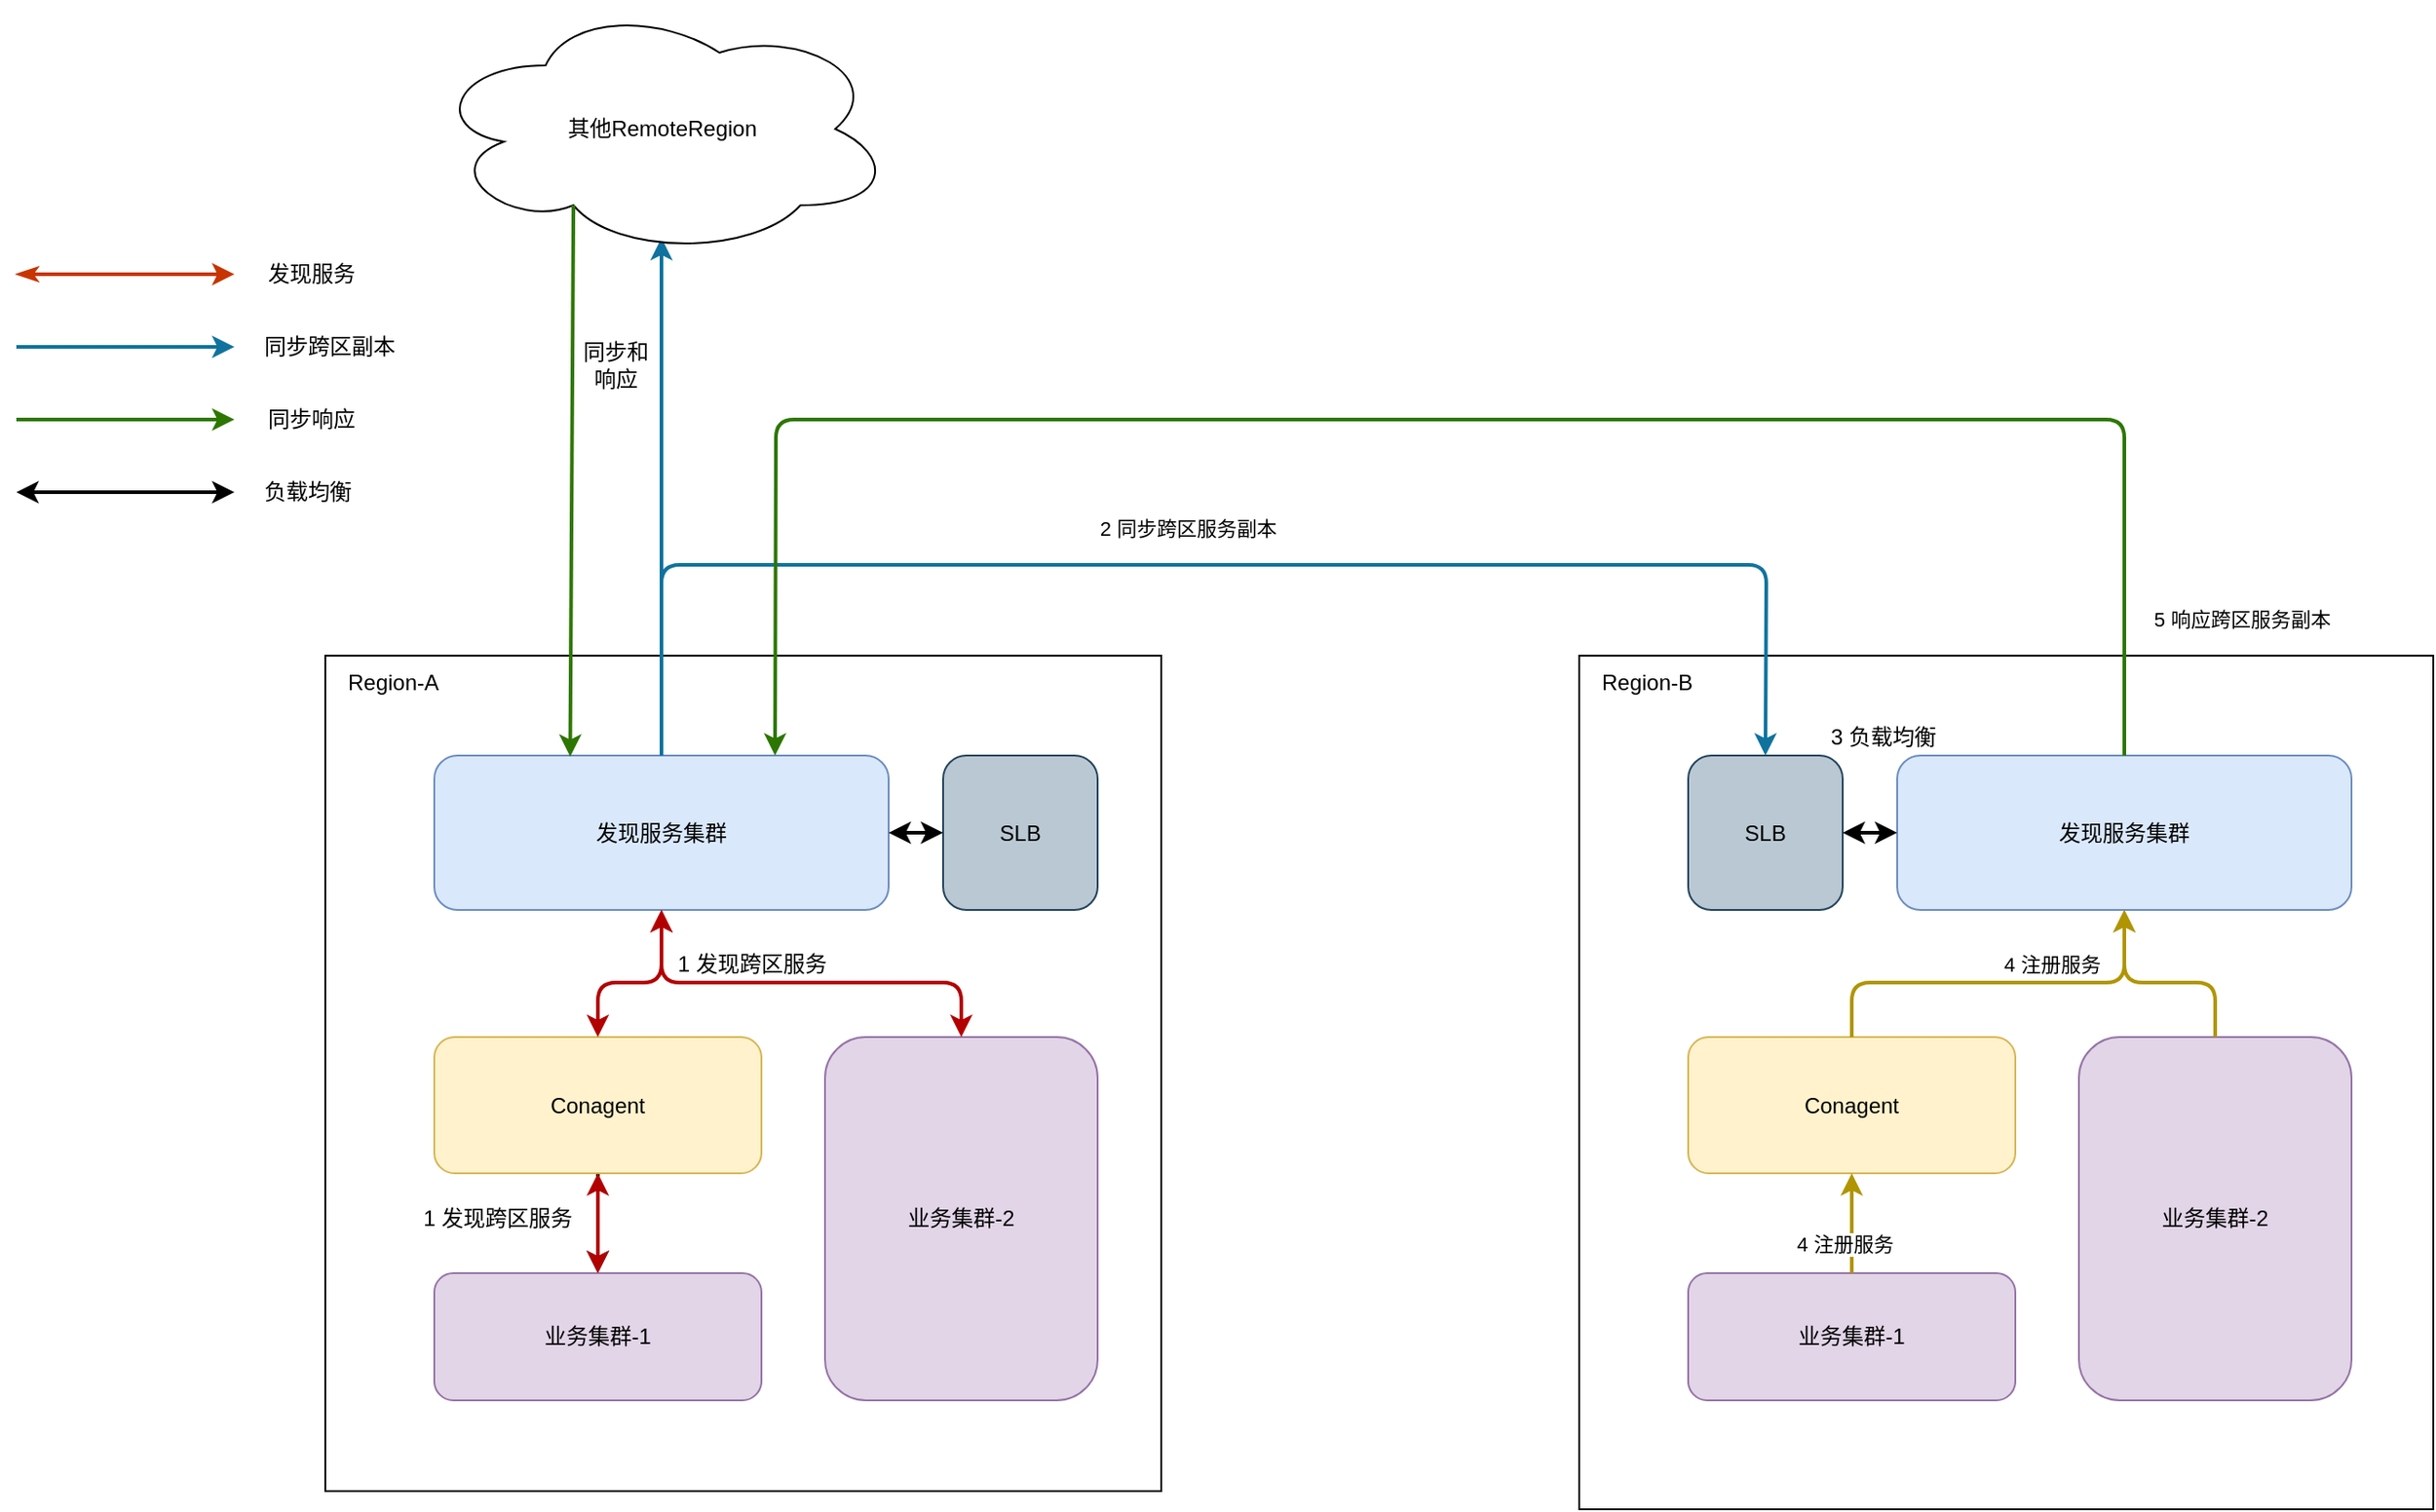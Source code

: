<mxfile version="13.8.1" type="github">
  <diagram id="wTVDQCDJflpTUWm5nUP8" name="Page-1">
    <mxGraphModel dx="2500" dy="2045" grid="1" gridSize="10" guides="1" tooltips="1" connect="1" arrows="1" fold="1" page="1" pageScale="1" pageWidth="827" pageHeight="1169" math="0" shadow="0">
      <root>
        <mxCell id="0" />
        <mxCell id="1" parent="0" />
        <mxCell id="FJpSII0UUdjwqVUmIHXN-1" value="" style="whiteSpace=wrap;html=1;aspect=fixed;" vertex="1" parent="1">
          <mxGeometry x="50" y="90" width="460" height="460" as="geometry" />
        </mxCell>
        <mxCell id="FJpSII0UUdjwqVUmIHXN-2" value="发现服务集群" style="rounded=1;whiteSpace=wrap;html=1;fillColor=#dae8fc;strokeColor=#6c8ebf;" vertex="1" parent="1">
          <mxGeometry x="110" y="145" width="250" height="85" as="geometry" />
        </mxCell>
        <mxCell id="FJpSII0UUdjwqVUmIHXN-76" value="" style="edgeStyle=orthogonalEdgeStyle;rounded=0;orthogonalLoop=1;jettySize=auto;html=1;startArrow=none;startFill=0;strokeWidth=2;" edge="1" parent="1" source="FJpSII0UUdjwqVUmIHXN-3" target="FJpSII0UUdjwqVUmIHXN-4">
          <mxGeometry relative="1" as="geometry" />
        </mxCell>
        <mxCell id="FJpSII0UUdjwqVUmIHXN-3" value="Conagent" style="rounded=1;whiteSpace=wrap;html=1;fillColor=#fff2cc;strokeColor=#d6b656;" vertex="1" parent="1">
          <mxGeometry x="110" y="300" width="180" height="75" as="geometry" />
        </mxCell>
        <mxCell id="FJpSII0UUdjwqVUmIHXN-4" value="业务集群-1" style="rounded=1;whiteSpace=wrap;html=1;fillColor=#e1d5e7;strokeColor=#9673a6;" vertex="1" parent="1">
          <mxGeometry x="110" y="430" width="180" height="70" as="geometry" />
        </mxCell>
        <mxCell id="FJpSII0UUdjwqVUmIHXN-5" value="&lt;span&gt;业务集群-2&lt;/span&gt;" style="rounded=1;whiteSpace=wrap;html=1;fillColor=#e1d5e7;strokeColor=#9673a6;" vertex="1" parent="1">
          <mxGeometry x="325" y="300" width="150" height="200" as="geometry" />
        </mxCell>
        <mxCell id="FJpSII0UUdjwqVUmIHXN-16" value="Region-A" style="text;html=1;strokeColor=none;fillColor=none;align=center;verticalAlign=middle;whiteSpace=wrap;rounded=0;" vertex="1" parent="1">
          <mxGeometry x="50" y="90" width="75" height="30" as="geometry" />
        </mxCell>
        <mxCell id="FJpSII0UUdjwqVUmIHXN-37" value="SLB" style="rounded=1;whiteSpace=wrap;html=1;fillColor=#bac8d3;strokeColor=#23445d;" vertex="1" parent="1">
          <mxGeometry x="390" y="145" width="85" height="85" as="geometry" />
        </mxCell>
        <mxCell id="FJpSII0UUdjwqVUmIHXN-44" value="" style="endArrow=classic;startArrow=classic;html=1;exitX=0.5;exitY=0;exitDx=0;exitDy=0;entryX=0.5;entryY=1;entryDx=0;entryDy=0;strokeWidth=2;fillColor=#e51400;strokeColor=#B20000;" edge="1" parent="1" source="FJpSII0UUdjwqVUmIHXN-3" target="FJpSII0UUdjwqVUmIHXN-2">
          <mxGeometry width="50" height="50" relative="1" as="geometry">
            <mxPoint x="700" y="310" as="sourcePoint" />
            <mxPoint x="235" y="240" as="targetPoint" />
            <Array as="points">
              <mxPoint x="200" y="270" />
              <mxPoint x="235" y="270" />
            </Array>
          </mxGeometry>
        </mxCell>
        <mxCell id="FJpSII0UUdjwqVUmIHXN-46" value="" style="endArrow=classic;startArrow=classic;html=1;entryX=0.5;entryY=0;entryDx=0;entryDy=0;exitX=0.5;exitY=1;exitDx=0;exitDy=0;strokeWidth=2;fillColor=#e51400;strokeColor=#B20000;" edge="1" parent="1" source="FJpSII0UUdjwqVUmIHXN-2" target="FJpSII0UUdjwqVUmIHXN-5">
          <mxGeometry width="50" height="50" relative="1" as="geometry">
            <mxPoint x="430" y="230" as="sourcePoint" />
            <mxPoint x="211" y="238.98" as="targetPoint" />
            <Array as="points">
              <mxPoint x="235" y="270" />
              <mxPoint x="400" y="270" />
            </Array>
          </mxGeometry>
        </mxCell>
        <mxCell id="FJpSII0UUdjwqVUmIHXN-47" value="" style="endArrow=classic;startArrow=classic;html=1;strokeWidth=2;entryX=0;entryY=0.5;entryDx=0;entryDy=0;exitX=1;exitY=0.5;exitDx=0;exitDy=0;" edge="1" parent="1" source="FJpSII0UUdjwqVUmIHXN-2" target="FJpSII0UUdjwqVUmIHXN-37">
          <mxGeometry width="50" height="50" relative="1" as="geometry">
            <mxPoint x="340" y="160" as="sourcePoint" />
            <mxPoint x="390" y="110" as="targetPoint" />
          </mxGeometry>
        </mxCell>
        <mxCell id="FJpSII0UUdjwqVUmIHXN-48" value="" style="whiteSpace=wrap;html=1;aspect=fixed;" vertex="1" parent="1">
          <mxGeometry x="740" y="90" width="470" height="470" as="geometry" />
        </mxCell>
        <mxCell id="FJpSII0UUdjwqVUmIHXN-49" value="发现服务集群" style="rounded=1;whiteSpace=wrap;html=1;fillColor=#dae8fc;strokeColor=#6c8ebf;" vertex="1" parent="1">
          <mxGeometry x="915" y="145" width="250" height="85" as="geometry" />
        </mxCell>
        <mxCell id="FJpSII0UUdjwqVUmIHXN-50" value="Conagent" style="rounded=1;whiteSpace=wrap;html=1;fillColor=#fff2cc;strokeColor=#d6b656;" vertex="1" parent="1">
          <mxGeometry x="800" y="300" width="180" height="75" as="geometry" />
        </mxCell>
        <mxCell id="FJpSII0UUdjwqVUmIHXN-51" value="业务集群-1" style="rounded=1;whiteSpace=wrap;html=1;fillColor=#e1d5e7;strokeColor=#9673a6;" vertex="1" parent="1">
          <mxGeometry x="800" y="430" width="180" height="70" as="geometry" />
        </mxCell>
        <mxCell id="FJpSII0UUdjwqVUmIHXN-52" value="&lt;span&gt;业务集群-2&lt;/span&gt;" style="rounded=1;whiteSpace=wrap;html=1;fillColor=#e1d5e7;strokeColor=#9673a6;" vertex="1" parent="1">
          <mxGeometry x="1015" y="300" width="150" height="200" as="geometry" />
        </mxCell>
        <mxCell id="FJpSII0UUdjwqVUmIHXN-53" value="Region-B" style="text;html=1;strokeColor=none;fillColor=none;align=center;verticalAlign=middle;whiteSpace=wrap;rounded=0;" vertex="1" parent="1">
          <mxGeometry x="740" y="90" width="75" height="30" as="geometry" />
        </mxCell>
        <mxCell id="FJpSII0UUdjwqVUmIHXN-54" value="SLB" style="rounded=1;whiteSpace=wrap;html=1;fillColor=#bac8d3;strokeColor=#23445d;" vertex="1" parent="1">
          <mxGeometry x="800" y="145" width="85" height="85" as="geometry" />
        </mxCell>
        <mxCell id="FJpSII0UUdjwqVUmIHXN-55" value="" style="endArrow=classic;startArrow=none;html=1;exitX=0.5;exitY=0;exitDx=0;exitDy=0;entryX=0.5;entryY=1;entryDx=0;entryDy=0;strokeWidth=2;fillColor=#e3c800;strokeColor=#B09500;startFill=0;" edge="1" parent="1" source="FJpSII0UUdjwqVUmIHXN-50" target="FJpSII0UUdjwqVUmIHXN-49">
          <mxGeometry width="50" height="50" relative="1" as="geometry">
            <mxPoint x="1390" y="310" as="sourcePoint" />
            <mxPoint x="925" y="240" as="targetPoint" />
            <Array as="points">
              <mxPoint x="890" y="270" />
              <mxPoint x="1040" y="270" />
            </Array>
          </mxGeometry>
        </mxCell>
        <mxCell id="FJpSII0UUdjwqVUmIHXN-58" value="" style="endArrow=classic;startArrow=none;html=1;strokeWidth=2;exitX=0.5;exitY=0;exitDx=0;exitDy=0;entryX=0.5;entryY=0;entryDx=0;entryDy=0;startFill=0;fillColor=#b1ddf0;strokeColor=#10739e;" edge="1" parent="1" source="FJpSII0UUdjwqVUmIHXN-2" target="FJpSII0UUdjwqVUmIHXN-54">
          <mxGeometry width="50" height="50" relative="1" as="geometry">
            <mxPoint x="370" y="20" as="sourcePoint" />
            <mxPoint x="830" y="20" as="targetPoint" />
            <Array as="points">
              <mxPoint x="235" y="40" />
              <mxPoint x="843" y="40" />
            </Array>
          </mxGeometry>
        </mxCell>
        <mxCell id="FJpSII0UUdjwqVUmIHXN-61" value="" style="endArrow=classic;startArrow=classic;html=1;strokeWidth=2;entryX=0;entryY=0.5;entryDx=0;entryDy=0;exitX=1;exitY=0.5;exitDx=0;exitDy=0;" edge="1" parent="1" source="FJpSII0UUdjwqVUmIHXN-54" target="FJpSII0UUdjwqVUmIHXN-49">
          <mxGeometry width="50" height="50" relative="1" as="geometry">
            <mxPoint x="720" y="270" as="sourcePoint" />
            <mxPoint x="770" y="220" as="targetPoint" />
          </mxGeometry>
        </mxCell>
        <mxCell id="FJpSII0UUdjwqVUmIHXN-63" value="1 发现跨区服务" style="text;html=1;strokeColor=none;fillColor=none;align=center;verticalAlign=middle;whiteSpace=wrap;rounded=0;" vertex="1" parent="1">
          <mxGeometry x="230" y="250" width="110" height="20" as="geometry" />
        </mxCell>
        <mxCell id="FJpSII0UUdjwqVUmIHXN-64" value="&lt;span style=&quot;font-size: 11px ; background-color: rgb(255 , 255 , 255)&quot;&gt;2 同步跨区服务副本&lt;/span&gt;" style="text;html=1;strokeColor=none;fillColor=none;align=center;verticalAlign=middle;whiteSpace=wrap;rounded=0;" vertex="1" parent="1">
          <mxGeometry x="460" y="10" width="130" height="20" as="geometry" />
        </mxCell>
        <mxCell id="FJpSII0UUdjwqVUmIHXN-65" value="&lt;span style=&quot;font-size: 11px ; background-color: rgb(255 , 255 , 255)&quot;&gt;5 响应跨区服务副本&lt;/span&gt;" style="text;html=1;strokeColor=none;fillColor=none;align=center;verticalAlign=middle;whiteSpace=wrap;rounded=0;" vertex="1" parent="1">
          <mxGeometry x="1040" y="60" width="130" height="20" as="geometry" />
        </mxCell>
        <mxCell id="FJpSII0UUdjwqVUmIHXN-67" value="3 负载均衡" style="text;html=1;strokeColor=none;fillColor=none;align=center;verticalAlign=middle;whiteSpace=wrap;rounded=0;" vertex="1" parent="1">
          <mxGeometry x="870" y="125" width="75" height="20" as="geometry" />
        </mxCell>
        <mxCell id="FJpSII0UUdjwqVUmIHXN-69" value="" style="endArrow=classic;startArrow=classic;html=1;strokeWidth=2;entryX=0.5;entryY=1;entryDx=0;entryDy=0;fillColor=#e51400;strokeColor=#B20000;" edge="1" parent="1" source="FJpSII0UUdjwqVUmIHXN-4" target="FJpSII0UUdjwqVUmIHXN-3">
          <mxGeometry width="50" height="50" relative="1" as="geometry">
            <mxPoint y="420" as="sourcePoint" />
            <mxPoint x="50" y="370" as="targetPoint" />
          </mxGeometry>
        </mxCell>
        <mxCell id="FJpSII0UUdjwqVUmIHXN-71" value="" style="endArrow=classic;html=1;strokeWidth=2;exitX=0.5;exitY=0;exitDx=0;exitDy=0;fillColor=#b1ddf0;strokeColor=#10739e;" edge="1" parent="1" source="FJpSII0UUdjwqVUmIHXN-2">
          <mxGeometry width="50" height="50" relative="1" as="geometry">
            <mxPoint x="160" y="-20" as="sourcePoint" />
            <mxPoint x="235" y="-140" as="targetPoint" />
          </mxGeometry>
        </mxCell>
        <mxCell id="FJpSII0UUdjwqVUmIHXN-72" value="其他RemoteRegion" style="ellipse;shape=cloud;whiteSpace=wrap;html=1;" vertex="1" parent="1">
          <mxGeometry x="107.5" y="-270" width="255" height="140" as="geometry" />
        </mxCell>
        <mxCell id="FJpSII0UUdjwqVUmIHXN-81" value="" style="endArrow=classic;html=1;fillColor=#fa6800;strokeColor=#C73500;strokeWidth=2;startArrow=classicThin;startFill=1;" edge="1" parent="1">
          <mxGeometry width="50" height="50" relative="1" as="geometry">
            <mxPoint x="-120" y="-120" as="sourcePoint" />
            <mxPoint y="-120" as="targetPoint" />
          </mxGeometry>
        </mxCell>
        <mxCell id="FJpSII0UUdjwqVUmIHXN-82" value="" style="endArrow=classic;html=1;strokeWidth=2;fillColor=#b1ddf0;strokeColor=#10739e;" edge="1" parent="1">
          <mxGeometry width="50" height="50" relative="1" as="geometry">
            <mxPoint x="-120" y="-80" as="sourcePoint" />
            <mxPoint y="-80" as="targetPoint" />
          </mxGeometry>
        </mxCell>
        <mxCell id="FJpSII0UUdjwqVUmIHXN-83" value="发现服务" style="text;html=1;strokeColor=none;fillColor=none;align=center;verticalAlign=middle;whiteSpace=wrap;rounded=0;" vertex="1" parent="1">
          <mxGeometry x="15" y="-130" width="55" height="20" as="geometry" />
        </mxCell>
        <mxCell id="FJpSII0UUdjwqVUmIHXN-84" value="同步跨区副本" style="text;html=1;strokeColor=none;fillColor=none;align=center;verticalAlign=middle;whiteSpace=wrap;rounded=0;" vertex="1" parent="1">
          <mxGeometry x="15" y="-90" width="75" height="20" as="geometry" />
        </mxCell>
        <mxCell id="FJpSII0UUdjwqVUmIHXN-85" value="" style="endArrow=classic;startArrow=classic;html=1;strokeWidth=2;" edge="1" parent="1">
          <mxGeometry width="50" height="50" relative="1" as="geometry">
            <mxPoint x="-120" as="sourcePoint" />
            <mxPoint as="targetPoint" />
          </mxGeometry>
        </mxCell>
        <mxCell id="FJpSII0UUdjwqVUmIHXN-86" value="负载均衡" style="text;html=1;strokeColor=none;fillColor=none;align=center;verticalAlign=middle;whiteSpace=wrap;rounded=0;" vertex="1" parent="1">
          <mxGeometry x="12.5" y="-10" width="55" height="20" as="geometry" />
        </mxCell>
        <mxCell id="FJpSII0UUdjwqVUmIHXN-87" value="" style="endArrow=classic;startArrow=none;html=1;strokeWidth=2;exitX=0.5;exitY=0;exitDx=0;exitDy=0;entryX=0.75;entryY=0;entryDx=0;entryDy=0;startFill=0;fillColor=#60a917;strokeColor=#2D7600;" edge="1" parent="1" source="FJpSII0UUdjwqVUmIHXN-49" target="FJpSII0UUdjwqVUmIHXN-2">
          <mxGeometry width="50" height="50" relative="1" as="geometry">
            <mxPoint x="840" y="-70" as="sourcePoint" />
            <mxPoint x="890" y="-120" as="targetPoint" />
            <Array as="points">
              <mxPoint x="1040" y="-40" />
              <mxPoint x="298" y="-40" />
            </Array>
          </mxGeometry>
        </mxCell>
        <mxCell id="FJpSII0UUdjwqVUmIHXN-89" value="" style="endArrow=classic;html=1;strokeWidth=2;exitX=0.31;exitY=0.8;exitDx=0;exitDy=0;exitPerimeter=0;entryX=0.299;entryY=0.007;entryDx=0;entryDy=0;entryPerimeter=0;fillColor=#60a917;strokeColor=#2D7600;" edge="1" parent="1" source="FJpSII0UUdjwqVUmIHXN-72" target="FJpSII0UUdjwqVUmIHXN-2">
          <mxGeometry width="50" height="50" relative="1" as="geometry">
            <mxPoint x="-30" y="-260" as="sourcePoint" />
            <mxPoint x="20" y="-310" as="targetPoint" />
          </mxGeometry>
        </mxCell>
        <mxCell id="FJpSII0UUdjwqVUmIHXN-90" value="" style="endArrow=classic;html=1;strokeWidth=2;fillColor=#60a917;strokeColor=#2D7600;" edge="1" parent="1">
          <mxGeometry width="50" height="50" relative="1" as="geometry">
            <mxPoint x="-120" y="-40" as="sourcePoint" />
            <mxPoint y="-40" as="targetPoint" />
          </mxGeometry>
        </mxCell>
        <mxCell id="FJpSII0UUdjwqVUmIHXN-91" value="同步响应" style="text;html=1;strokeColor=none;fillColor=none;align=center;verticalAlign=middle;whiteSpace=wrap;rounded=0;" vertex="1" parent="1">
          <mxGeometry x="15" y="-50" width="55" height="20" as="geometry" />
        </mxCell>
        <mxCell id="FJpSII0UUdjwqVUmIHXN-93" value="" style="endArrow=classic;startArrow=none;html=1;strokeWidth=2;entryX=0.5;entryY=1;entryDx=0;entryDy=0;fillColor=#e3c800;strokeColor=#B09500;startFill=0;" edge="1" parent="1" source="FJpSII0UUdjwqVUmIHXN-51" target="FJpSII0UUdjwqVUmIHXN-50">
          <mxGeometry width="50" height="50" relative="1" as="geometry">
            <mxPoint x="210" y="440" as="sourcePoint" />
            <mxPoint x="210" y="385" as="targetPoint" />
          </mxGeometry>
        </mxCell>
        <mxCell id="FJpSII0UUdjwqVUmIHXN-96" value="4 注册服务" style="edgeLabel;html=1;align=center;verticalAlign=middle;resizable=0;points=[];" vertex="1" connectable="0" parent="FJpSII0UUdjwqVUmIHXN-93">
          <mxGeometry x="-0.412" y="4" relative="1" as="geometry">
            <mxPoint as="offset" />
          </mxGeometry>
        </mxCell>
        <mxCell id="FJpSII0UUdjwqVUmIHXN-94" value="" style="endArrow=classic;html=1;strokeWidth=2;exitX=0.5;exitY=0;exitDx=0;exitDy=0;fillColor=#e3c800;strokeColor=#B09500;" edge="1" parent="1" source="FJpSII0UUdjwqVUmIHXN-52">
          <mxGeometry width="50" height="50" relative="1" as="geometry">
            <mxPoint x="1240" y="230" as="sourcePoint" />
            <mxPoint x="1040" y="230" as="targetPoint" />
            <Array as="points">
              <mxPoint x="1090" y="270" />
              <mxPoint x="1040" y="270" />
            </Array>
          </mxGeometry>
        </mxCell>
        <mxCell id="FJpSII0UUdjwqVUmIHXN-97" value="4 注册服务" style="edgeLabel;html=1;align=center;verticalAlign=middle;resizable=0;points=[];" vertex="1" connectable="0" parent="1">
          <mxGeometry x="1000" y="259.999" as="geometry" />
        </mxCell>
        <mxCell id="FJpSII0UUdjwqVUmIHXN-98" value="同步和响应" style="text;html=1;strokeColor=none;fillColor=none;align=center;verticalAlign=middle;whiteSpace=wrap;rounded=0;" vertex="1" parent="1">
          <mxGeometry x="190" y="-80" width="40" height="20" as="geometry" />
        </mxCell>
        <mxCell id="FJpSII0UUdjwqVUmIHXN-99" value="1 发现跨区服务" style="text;html=1;strokeColor=none;fillColor=none;align=center;verticalAlign=middle;whiteSpace=wrap;rounded=0;" vertex="1" parent="1">
          <mxGeometry x="90" y="390" width="110" height="20" as="geometry" />
        </mxCell>
      </root>
    </mxGraphModel>
  </diagram>
</mxfile>
